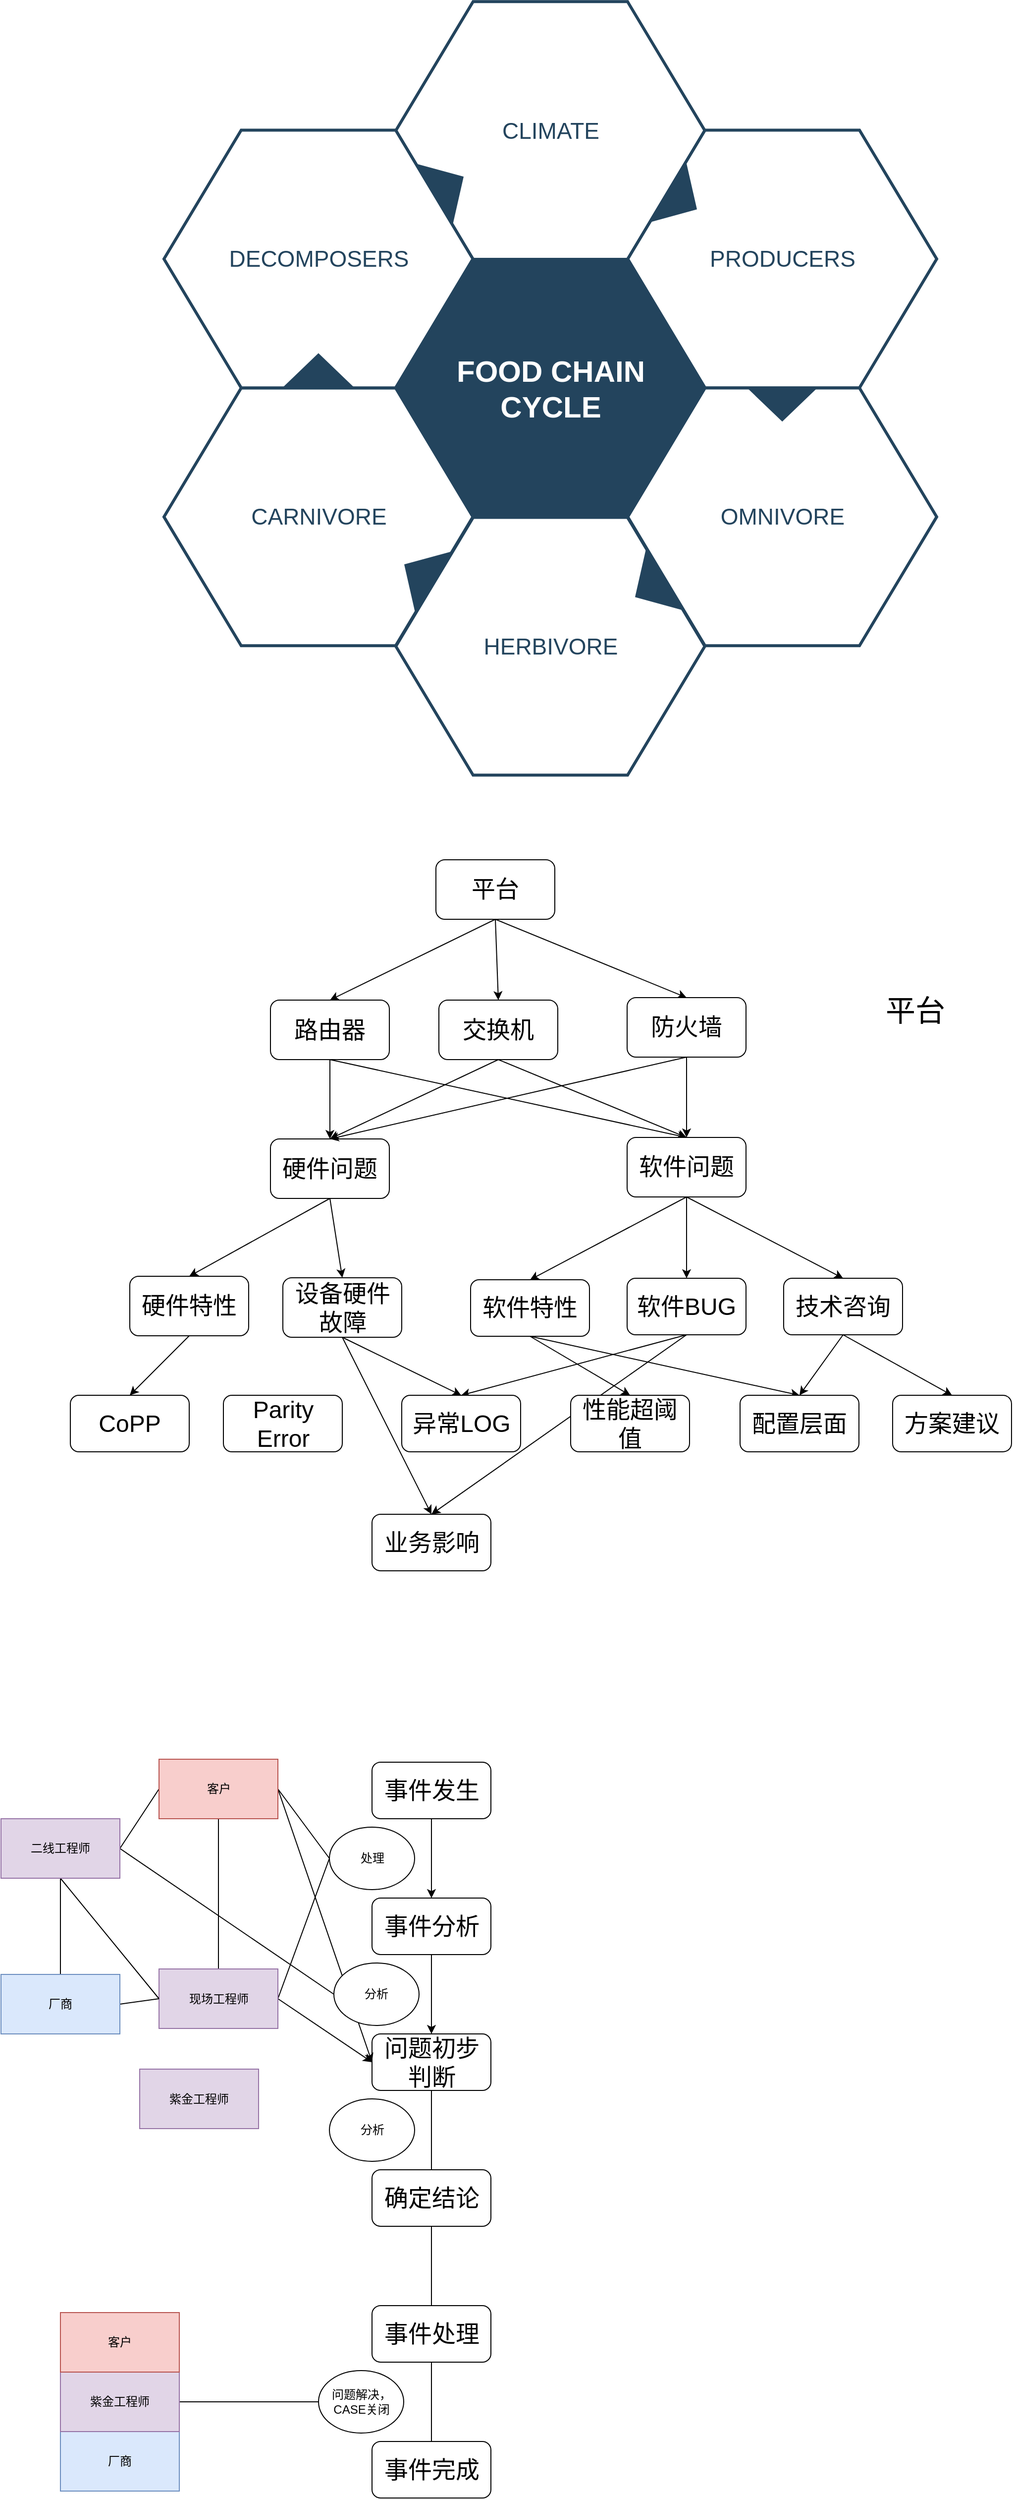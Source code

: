 <mxfile version="11.3.0" type="github" pages="1"><diagram id="07fea595-8f29-1299-0266-81d95cde20df" name="Page-1"><mxGraphModel dx="1117" dy="-1857" grid="1" gridSize="10" guides="1" tooltips="1" connect="1" arrows="1" fold="1" page="1" pageScale="1" pageWidth="1169" pageHeight="827" background="#ffffff" math="0" shadow="0"><root><mxCell id="0"/><mxCell id="1" parent="0"/><mxCell id="644" value="&lt;font style=&quot;font-size: 30px&quot; color=&quot;#ffffff&quot;&gt;&lt;b&gt;&lt;span&gt;FOOD CHAIN&lt;/span&gt;&lt;br&gt;&lt;span&gt;CYCLE&lt;/span&gt;&lt;/b&gt;&lt;/font&gt;&lt;br&gt;" style="shape=hexagon;perimeter=hexagonPerimeter2;whiteSpace=wrap;html=1;shadow=0;labelBackgroundColor=none;strokeColor=#23445D;fillColor=#23445D;gradientColor=none;fontFamily=Helvetica;fontSize=23;fontColor=#23445d;align=center;strokeWidth=3;" parent="1" vertex="1"><mxGeometry x="428.579" y="2764.798" width="311.842" height="259.868" as="geometry"/></mxCell><mxCell id="645" value="" style="triangle;whiteSpace=wrap;html=1;shadow=0;labelBackgroundColor=none;strokeColor=none;fillColor=#FFFFFF;fontFamily=Helvetica;fontSize=17;fontColor=#23445d;align=center;rotation=90;gradientColor=none;flipV=1;flipH=1;opacity=20;" parent="1" vertex="1"><mxGeometry x="309.5" y="2782.667" width="72" height="152" as="geometry"/></mxCell><mxCell id="646" value="&lt;font style=&quot;font-size: 23px&quot;&gt;CLIMATE&lt;/font&gt;" style="shape=hexagon;perimeter=hexagonPerimeter2;whiteSpace=wrap;html=1;shadow=0;labelBackgroundColor=none;strokeColor=#23445D;fillColor=#ffffff;gradientColor=none;fontFamily=Helvetica;fontSize=23;fontColor=#23445D;align=center;strokeWidth=3;" parent="1" vertex="1"><mxGeometry x="428.579" y="2504.667" width="311.842" height="259.868" as="geometry"/></mxCell><mxCell id="647" value="&lt;font style=&quot;font-size: 23px&quot;&gt;PRODUCERS&lt;/font&gt;" style="shape=hexagon;perimeter=hexagonPerimeter2;whiteSpace=wrap;html=1;shadow=0;labelBackgroundColor=none;strokeColor=#23445D;fillColor=#FFFFFF;gradientColor=none;fontFamily=Helvetica;fontSize=23;fontColor=#23445d;align=center;strokeWidth=3;" parent="1" vertex="1"><mxGeometry x="662.658" y="2634.2" width="311.842" height="259.868" as="geometry"/></mxCell><mxCell id="648" value="&lt;font style=&quot;font-size: 23px&quot;&gt;OMNIVORE&lt;/font&gt;" style="shape=hexagon;perimeter=hexagonPerimeter2;whiteSpace=wrap;html=1;shadow=0;labelBackgroundColor=none;strokeColor=#23445D;fillColor=#FFFFFF;gradientColor=none;fontFamily=Helvetica;fontSize=23;fontColor=#23445d;align=center;strokeWidth=3;" parent="1" vertex="1"><mxGeometry x="662.658" y="2894.265" width="311.842" height="259.868" as="geometry"/></mxCell><mxCell id="649" value="&lt;font style=&quot;font-size: 23px&quot;&gt;HERBIVORE&lt;/font&gt;" style="shape=hexagon;perimeter=hexagonPerimeter2;whiteSpace=wrap;html=1;shadow=0;labelBackgroundColor=none;strokeColor=#23445D;fillColor=#FFFFFF;gradientColor=none;fontFamily=Helvetica;fontSize=23;fontColor=#23445d;align=center;strokeWidth=3;" parent="1" vertex="1"><mxGeometry x="428.579" y="3024.798" width="311.842" height="259.868" as="geometry"/></mxCell><mxCell id="650" value="&lt;font style=&quot;font-size: 23px&quot;&gt;CARNIVORE&lt;/font&gt;" style="shape=hexagon;perimeter=hexagonPerimeter2;whiteSpace=wrap;html=1;shadow=0;labelBackgroundColor=none;strokeColor=#23445D;fillColor=#FFFFFF;gradientColor=none;fontFamily=Helvetica;fontSize=23;fontColor=#23445d;align=center;strokeWidth=3;" parent="1" vertex="1"><mxGeometry x="194.5" y="2894.265" width="311.842" height="259.868" as="geometry"/></mxCell><mxCell id="651" value="&lt;font style=&quot;font-size: 23px;&quot;&gt;DECOMPOSERS&lt;/font&gt;" style="shape=hexagon;perimeter=hexagonPerimeter2;whiteSpace=wrap;html=1;shadow=0;labelBackgroundColor=none;strokeColor=#23445D;fillColor=#ffffff;gradientColor=none;fontFamily=Helvetica;fontSize=23;fontColor=#23445D;align=center;strokeWidth=3;" parent="1" vertex="1"><mxGeometry x="194.5" y="2634.2" width="311.842" height="259.868" as="geometry"/></mxCell><mxCell id="652" value="" style="triangle;whiteSpace=wrap;html=1;shadow=0;labelBackgroundColor=none;strokeColor=none;fillColor=#23445D;fontFamily=Helvetica;fontSize=17;fontColor=#23445d;align=center;rotation=31;gradientColor=none;strokeWidth=3;" parent="1" vertex="1"><mxGeometry x="700" y="2668.667" width="35" height="73" as="geometry"/></mxCell><mxCell id="653" value="" style="triangle;whiteSpace=wrap;html=1;shadow=0;labelBackgroundColor=none;strokeColor=none;fillColor=#23445D;fontFamily=Helvetica;fontSize=17;fontColor=#23445d;align=center;rotation=31;gradientColor=none;flipH=1;strokeWidth=3;" parent="1" vertex="1"><mxGeometry x="434.5" y="3044.667" width="35" height="73" as="geometry"/></mxCell><mxCell id="654" value="" style="triangle;whiteSpace=wrap;html=1;shadow=0;labelBackgroundColor=none;strokeColor=none;fillColor=#23445D;fontFamily=Helvetica;fontSize=17;fontColor=#23445d;align=center;rotation=329;gradientColor=none;strokeWidth=3;" parent="1" vertex="1"><mxGeometry x="464.5" y="2653.667" width="35" height="73" as="geometry"/></mxCell><mxCell id="655" value="" style="triangle;whiteSpace=wrap;html=1;shadow=0;labelBackgroundColor=none;strokeColor=none;fillColor=#23445D;fontFamily=Helvetica;fontSize=17;fontColor=#23445d;align=center;rotation=329;gradientColor=none;flipH=1;strokeWidth=3;" parent="1" vertex="1"><mxGeometry x="667.5" y="3059.667" width="35" height="73" as="geometry"/></mxCell><mxCell id="656" value="" style="triangle;whiteSpace=wrap;html=1;shadow=0;labelBackgroundColor=none;strokeColor=none;fillColor=#23445D;fontFamily=Helvetica;fontSize=17;fontColor=#23445d;align=center;rotation=90;gradientColor=none;strokeWidth=3;" parent="1" vertex="1"><mxGeometry x="801.079" y="2874.167" width="35" height="73" as="geometry"/></mxCell><mxCell id="657" value="" style="triangle;whiteSpace=wrap;html=1;shadow=0;labelBackgroundColor=none;strokeColor=none;fillColor=#23445D;fontFamily=Helvetica;fontSize=17;fontColor=#23445d;align=center;rotation=90;gradientColor=none;flipH=1;strokeWidth=3;" parent="1" vertex="1"><mxGeometry x="332.921" y="2840.167" width="35" height="73" as="geometry"/></mxCell><mxCell id="08eI2hIBg5m5v99Y7Up8-661" style="edgeStyle=none;rounded=0;orthogonalLoop=1;jettySize=auto;html=1;exitX=0.5;exitY=1;exitDx=0;exitDy=0;entryX=0.5;entryY=0;entryDx=0;entryDy=0;" edge="1" parent="1" source="08eI2hIBg5m5v99Y7Up8-657" target="08eI2hIBg5m5v99Y7Up8-658"><mxGeometry relative="1" as="geometry"/></mxCell><mxCell id="08eI2hIBg5m5v99Y7Up8-662" style="edgeStyle=none;rounded=0;orthogonalLoop=1;jettySize=auto;html=1;exitX=0.5;exitY=1;exitDx=0;exitDy=0;entryX=0.5;entryY=0;entryDx=0;entryDy=0;" edge="1" parent="1" source="08eI2hIBg5m5v99Y7Up8-657" target="08eI2hIBg5m5v99Y7Up8-659"><mxGeometry relative="1" as="geometry"/></mxCell><mxCell id="08eI2hIBg5m5v99Y7Up8-665" style="edgeStyle=none;rounded=0;orthogonalLoop=1;jettySize=auto;html=1;exitX=0.5;exitY=1;exitDx=0;exitDy=0;entryX=0.5;entryY=0;entryDx=0;entryDy=0;" edge="1" parent="1" source="08eI2hIBg5m5v99Y7Up8-657" target="08eI2hIBg5m5v99Y7Up8-666"><mxGeometry relative="1" as="geometry"><mxPoint x="681" y="3515" as="targetPoint"/></mxGeometry></mxCell><mxCell id="08eI2hIBg5m5v99Y7Up8-657" value="&lt;font style=&quot;font-size: 24px&quot;&gt;平台&lt;/font&gt;" style="rounded=1;whiteSpace=wrap;html=1;" vertex="1" parent="1"><mxGeometry x="469" y="3370" width="120" height="60" as="geometry"/></mxCell><mxCell id="08eI2hIBg5m5v99Y7Up8-683" style="edgeStyle=none;rounded=0;orthogonalLoop=1;jettySize=auto;html=1;exitX=0.5;exitY=1;exitDx=0;exitDy=0;entryX=0.5;entryY=0;entryDx=0;entryDy=0;" edge="1" parent="1" source="08eI2hIBg5m5v99Y7Up8-659" target="08eI2hIBg5m5v99Y7Up8-667"><mxGeometry relative="1" as="geometry"/></mxCell><mxCell id="08eI2hIBg5m5v99Y7Up8-685" style="edgeStyle=none;rounded=0;orthogonalLoop=1;jettySize=auto;html=1;exitX=0.5;exitY=1;exitDx=0;exitDy=0;entryX=0.5;entryY=0;entryDx=0;entryDy=0;" edge="1" parent="1" source="08eI2hIBg5m5v99Y7Up8-659" target="08eI2hIBg5m5v99Y7Up8-670"><mxGeometry relative="1" as="geometry"/></mxCell><mxCell id="08eI2hIBg5m5v99Y7Up8-659" value="&lt;font style=&quot;font-size: 24px&quot;&gt;交换机&lt;/font&gt;" style="rounded=1;whiteSpace=wrap;html=1;" vertex="1" parent="1"><mxGeometry x="472" y="3511.5" width="120" height="60" as="geometry"/></mxCell><mxCell id="08eI2hIBg5m5v99Y7Up8-671" style="edgeStyle=none;rounded=0;orthogonalLoop=1;jettySize=auto;html=1;exitX=0.5;exitY=1;exitDx=0;exitDy=0;entryX=0.5;entryY=0;entryDx=0;entryDy=0;" edge="1" parent="1" source="08eI2hIBg5m5v99Y7Up8-658" target="08eI2hIBg5m5v99Y7Up8-667"><mxGeometry relative="1" as="geometry"/></mxCell><mxCell id="08eI2hIBg5m5v99Y7Up8-672" style="edgeStyle=none;rounded=0;orthogonalLoop=1;jettySize=auto;html=1;exitX=0.5;exitY=1;exitDx=0;exitDy=0;entryX=0.5;entryY=0;entryDx=0;entryDy=0;" edge="1" parent="1" source="08eI2hIBg5m5v99Y7Up8-658" target="08eI2hIBg5m5v99Y7Up8-670"><mxGeometry relative="1" as="geometry"/></mxCell><mxCell id="08eI2hIBg5m5v99Y7Up8-658" value="&lt;font style=&quot;font-size: 24px&quot;&gt;路由器&lt;/font&gt;" style="rounded=1;whiteSpace=wrap;html=1;" vertex="1" parent="1"><mxGeometry x="302" y="3511.5" width="120" height="60" as="geometry"/></mxCell><mxCell id="08eI2hIBg5m5v99Y7Up8-675" style="edgeStyle=none;rounded=0;orthogonalLoop=1;jettySize=auto;html=1;exitX=0.5;exitY=1;exitDx=0;exitDy=0;entryX=0.5;entryY=0;entryDx=0;entryDy=0;" edge="1" parent="1" source="08eI2hIBg5m5v99Y7Up8-667" target="08eI2hIBg5m5v99Y7Up8-673"><mxGeometry relative="1" as="geometry"/></mxCell><mxCell id="08eI2hIBg5m5v99Y7Up8-690" style="edgeStyle=none;rounded=0;orthogonalLoop=1;jettySize=auto;html=1;exitX=0.5;exitY=1;exitDx=0;exitDy=0;entryX=0.5;entryY=0;entryDx=0;entryDy=0;" edge="1" parent="1" source="08eI2hIBg5m5v99Y7Up8-667" target="08eI2hIBg5m5v99Y7Up8-689"><mxGeometry relative="1" as="geometry"/></mxCell><mxCell id="08eI2hIBg5m5v99Y7Up8-667" value="&lt;font style=&quot;font-size: 24px&quot;&gt;硬件问题&lt;/font&gt;" style="rounded=1;whiteSpace=wrap;html=1;" vertex="1" parent="1"><mxGeometry x="302" y="3651.5" width="120" height="60" as="geometry"/></mxCell><mxCell id="08eI2hIBg5m5v99Y7Up8-705" style="edgeStyle=none;rounded=0;orthogonalLoop=1;jettySize=auto;html=1;exitX=0.5;exitY=1;exitDx=0;exitDy=0;entryX=0.5;entryY=0;entryDx=0;entryDy=0;" edge="1" parent="1" source="08eI2hIBg5m5v99Y7Up8-673" target="08eI2hIBg5m5v99Y7Up8-704"><mxGeometry relative="1" as="geometry"/></mxCell><mxCell id="08eI2hIBg5m5v99Y7Up8-673" value="&lt;font style=&quot;font-size: 24px&quot;&gt;硬件特性&lt;/font&gt;" style="rounded=1;whiteSpace=wrap;html=1;" vertex="1" parent="1"><mxGeometry x="160" y="3790" width="120" height="60" as="geometry"/></mxCell><mxCell id="08eI2hIBg5m5v99Y7Up8-684" style="edgeStyle=none;rounded=0;orthogonalLoop=1;jettySize=auto;html=1;exitX=0.5;exitY=1;exitDx=0;exitDy=0;entryX=0.5;entryY=0;entryDx=0;entryDy=0;" edge="1" parent="1" source="08eI2hIBg5m5v99Y7Up8-666" target="08eI2hIBg5m5v99Y7Up8-670"><mxGeometry relative="1" as="geometry"/></mxCell><mxCell id="08eI2hIBg5m5v99Y7Up8-686" style="edgeStyle=none;rounded=0;orthogonalLoop=1;jettySize=auto;html=1;exitX=0.5;exitY=1;exitDx=0;exitDy=0;entryX=0.5;entryY=0;entryDx=0;entryDy=0;" edge="1" parent="1" source="08eI2hIBg5m5v99Y7Up8-666" target="08eI2hIBg5m5v99Y7Up8-667"><mxGeometry relative="1" as="geometry"/></mxCell><mxCell id="08eI2hIBg5m5v99Y7Up8-666" value="&lt;font style=&quot;font-size: 24px&quot;&gt;防火墙&lt;/font&gt;" style="rounded=1;whiteSpace=wrap;html=1;" vertex="1" parent="1"><mxGeometry x="662" y="3509" width="120" height="60" as="geometry"/></mxCell><mxCell id="08eI2hIBg5m5v99Y7Up8-677" style="edgeStyle=none;rounded=0;orthogonalLoop=1;jettySize=auto;html=1;exitX=0.5;exitY=1;exitDx=0;exitDy=0;entryX=0.5;entryY=0;entryDx=0;entryDy=0;" edge="1" parent="1" source="08eI2hIBg5m5v99Y7Up8-670" target="08eI2hIBg5m5v99Y7Up8-676"><mxGeometry relative="1" as="geometry"/></mxCell><mxCell id="08eI2hIBg5m5v99Y7Up8-679" style="edgeStyle=none;rounded=0;orthogonalLoop=1;jettySize=auto;html=1;exitX=0.5;exitY=1;exitDx=0;exitDy=0;entryX=0.5;entryY=0;entryDx=0;entryDy=0;" edge="1" parent="1" source="08eI2hIBg5m5v99Y7Up8-670" target="08eI2hIBg5m5v99Y7Up8-678"><mxGeometry relative="1" as="geometry"/></mxCell><mxCell id="08eI2hIBg5m5v99Y7Up8-688" style="edgeStyle=none;rounded=0;orthogonalLoop=1;jettySize=auto;html=1;exitX=0.5;exitY=1;exitDx=0;exitDy=0;entryX=0.5;entryY=0;entryDx=0;entryDy=0;" edge="1" parent="1" source="08eI2hIBg5m5v99Y7Up8-670" target="08eI2hIBg5m5v99Y7Up8-687"><mxGeometry relative="1" as="geometry"/></mxCell><mxCell id="08eI2hIBg5m5v99Y7Up8-670" value="&lt;font style=&quot;font-size: 24px&quot;&gt;软件问题&lt;/font&gt;" style="rounded=1;whiteSpace=wrap;html=1;" vertex="1" parent="1"><mxGeometry x="662" y="3650" width="120" height="60" as="geometry"/></mxCell><mxCell id="08eI2hIBg5m5v99Y7Up8-698" style="edgeStyle=none;rounded=0;orthogonalLoop=1;jettySize=auto;html=1;exitX=0.5;exitY=1;exitDx=0;exitDy=0;entryX=0.5;entryY=0;entryDx=0;entryDy=0;" edge="1" parent="1" source="08eI2hIBg5m5v99Y7Up8-676" target="08eI2hIBg5m5v99Y7Up8-681"><mxGeometry relative="1" as="geometry"/></mxCell><mxCell id="08eI2hIBg5m5v99Y7Up8-706" style="edgeStyle=none;rounded=0;orthogonalLoop=1;jettySize=auto;html=1;exitX=0.5;exitY=1;exitDx=0;exitDy=0;entryX=0.5;entryY=0;entryDx=0;entryDy=0;" edge="1" parent="1" source="08eI2hIBg5m5v99Y7Up8-676" target="08eI2hIBg5m5v99Y7Up8-703"><mxGeometry relative="1" as="geometry"/></mxCell><mxCell id="08eI2hIBg5m5v99Y7Up8-676" value="&lt;font style=&quot;font-size: 24px&quot;&gt;软件特性&lt;/font&gt;" style="rounded=1;whiteSpace=wrap;html=1;" vertex="1" parent="1"><mxGeometry x="504" y="3793.5" width="120" height="57" as="geometry"/></mxCell><mxCell id="08eI2hIBg5m5v99Y7Up8-682" style="edgeStyle=none;rounded=0;orthogonalLoop=1;jettySize=auto;html=1;exitX=0.5;exitY=1;exitDx=0;exitDy=0;entryX=0.5;entryY=0;entryDx=0;entryDy=0;" edge="1" parent="1" source="08eI2hIBg5m5v99Y7Up8-678" target="08eI2hIBg5m5v99Y7Up8-681"><mxGeometry relative="1" as="geometry"/></mxCell><mxCell id="08eI2hIBg5m5v99Y7Up8-694" style="edgeStyle=none;rounded=0;orthogonalLoop=1;jettySize=auto;html=1;exitX=0.5;exitY=1;exitDx=0;exitDy=0;entryX=0.5;entryY=0;entryDx=0;entryDy=0;" edge="1" parent="1" source="08eI2hIBg5m5v99Y7Up8-678" target="08eI2hIBg5m5v99Y7Up8-693"><mxGeometry relative="1" as="geometry"/></mxCell><mxCell id="08eI2hIBg5m5v99Y7Up8-678" value="&lt;font style=&quot;font-size: 24px&quot;&gt;技术咨询&lt;/font&gt;" style="rounded=1;whiteSpace=wrap;html=1;" vertex="1" parent="1"><mxGeometry x="820" y="3792" width="120" height="57" as="geometry"/></mxCell><mxCell id="08eI2hIBg5m5v99Y7Up8-681" value="&lt;font style=&quot;font-size: 24px&quot;&gt;配置层面&lt;/font&gt;" style="rounded=1;whiteSpace=wrap;html=1;" vertex="1" parent="1"><mxGeometry x="776" y="3910" width="120" height="57" as="geometry"/></mxCell><mxCell id="08eI2hIBg5m5v99Y7Up8-697" style="edgeStyle=none;rounded=0;orthogonalLoop=1;jettySize=auto;html=1;exitX=0.5;exitY=1;exitDx=0;exitDy=0;entryX=0.5;entryY=0;entryDx=0;entryDy=0;" edge="1" parent="1" source="08eI2hIBg5m5v99Y7Up8-687" target="08eI2hIBg5m5v99Y7Up8-695"><mxGeometry relative="1" as="geometry"/></mxCell><mxCell id="08eI2hIBg5m5v99Y7Up8-700" style="edgeStyle=none;rounded=0;orthogonalLoop=1;jettySize=auto;html=1;exitX=0.5;exitY=1;exitDx=0;exitDy=0;entryX=0.5;entryY=0;entryDx=0;entryDy=0;" edge="1" parent="1" source="08eI2hIBg5m5v99Y7Up8-687" target="08eI2hIBg5m5v99Y7Up8-699"><mxGeometry relative="1" as="geometry"/></mxCell><mxCell id="08eI2hIBg5m5v99Y7Up8-687" value="&lt;font style=&quot;font-size: 24px&quot;&gt;软件BUG&lt;/font&gt;" style="rounded=1;whiteSpace=wrap;html=1;" vertex="1" parent="1"><mxGeometry x="662" y="3792" width="120" height="57" as="geometry"/></mxCell><mxCell id="08eI2hIBg5m5v99Y7Up8-696" style="edgeStyle=none;rounded=0;orthogonalLoop=1;jettySize=auto;html=1;exitX=0.5;exitY=1;exitDx=0;exitDy=0;entryX=0.5;entryY=0;entryDx=0;entryDy=0;" edge="1" parent="1" source="08eI2hIBg5m5v99Y7Up8-689" target="08eI2hIBg5m5v99Y7Up8-695"><mxGeometry relative="1" as="geometry"/></mxCell><mxCell id="08eI2hIBg5m5v99Y7Up8-701" style="edgeStyle=none;rounded=0;orthogonalLoop=1;jettySize=auto;html=1;exitX=0.5;exitY=1;exitDx=0;exitDy=0;entryX=0.5;entryY=0;entryDx=0;entryDy=0;" edge="1" parent="1" source="08eI2hIBg5m5v99Y7Up8-689" target="08eI2hIBg5m5v99Y7Up8-699"><mxGeometry relative="1" as="geometry"/></mxCell><mxCell id="08eI2hIBg5m5v99Y7Up8-689" value="&lt;font style=&quot;font-size: 24px&quot;&gt;设备硬件故障&lt;/font&gt;" style="rounded=1;whiteSpace=wrap;html=1;" vertex="1" parent="1"><mxGeometry x="314.5" y="3791.5" width="120" height="60" as="geometry"/></mxCell><mxCell id="08eI2hIBg5m5v99Y7Up8-692" value="&lt;font style=&quot;font-size: 30px&quot;&gt;平台&lt;/font&gt;" style="text;html=1;strokeColor=none;fillColor=none;align=center;verticalAlign=middle;whiteSpace=wrap;rounded=0;" vertex="1" parent="1"><mxGeometry x="876" y="3512" width="154" height="20" as="geometry"/></mxCell><mxCell id="08eI2hIBg5m5v99Y7Up8-693" value="&lt;font style=&quot;font-size: 24px&quot;&gt;方案建议&lt;/font&gt;" style="rounded=1;whiteSpace=wrap;html=1;" vertex="1" parent="1"><mxGeometry x="930" y="3910" width="120" height="57" as="geometry"/></mxCell><mxCell id="08eI2hIBg5m5v99Y7Up8-695" value="&lt;font style=&quot;font-size: 24px&quot;&gt;业务影响&lt;/font&gt;" style="rounded=1;whiteSpace=wrap;html=1;" vertex="1" parent="1"><mxGeometry x="404.5" y="4030" width="120" height="57" as="geometry"/></mxCell><mxCell id="08eI2hIBg5m5v99Y7Up8-699" value="&lt;span style=&quot;font-size: 24px&quot;&gt;异常LOG&lt;/span&gt;" style="rounded=1;whiteSpace=wrap;html=1;" vertex="1" parent="1"><mxGeometry x="434.5" y="3910" width="120" height="57" as="geometry"/></mxCell><mxCell id="08eI2hIBg5m5v99Y7Up8-702" value="&lt;font style=&quot;font-size: 24px&quot;&gt;Parity Error&lt;/font&gt;" style="rounded=1;whiteSpace=wrap;html=1;" vertex="1" parent="1"><mxGeometry x="254.5" y="3910" width="120" height="57" as="geometry"/></mxCell><mxCell id="08eI2hIBg5m5v99Y7Up8-703" value="&lt;span style=&quot;font-size: 24px&quot;&gt;性能超阈值&lt;/span&gt;" style="rounded=1;whiteSpace=wrap;html=1;" vertex="1" parent="1"><mxGeometry x="605" y="3910" width="120" height="57" as="geometry"/></mxCell><mxCell id="08eI2hIBg5m5v99Y7Up8-704" value="&lt;font style=&quot;font-size: 24px&quot;&gt;CoPP&lt;/font&gt;" style="rounded=1;whiteSpace=wrap;html=1;" vertex="1" parent="1"><mxGeometry x="100" y="3910" width="120" height="57" as="geometry"/></mxCell><mxCell id="08eI2hIBg5m5v99Y7Up8-709" value="" style="edgeStyle=none;rounded=0;orthogonalLoop=1;jettySize=auto;html=1;" edge="1" parent="1" source="08eI2hIBg5m5v99Y7Up8-707" target="08eI2hIBg5m5v99Y7Up8-708"><mxGeometry relative="1" as="geometry"/></mxCell><mxCell id="08eI2hIBg5m5v99Y7Up8-707" value="&lt;font style=&quot;font-size: 24px&quot;&gt;事件发生&lt;/font&gt;" style="rounded=1;whiteSpace=wrap;html=1;" vertex="1" parent="1"><mxGeometry x="404.5" y="4280" width="120" height="57" as="geometry"/></mxCell><mxCell id="08eI2hIBg5m5v99Y7Up8-712" value="" style="edgeStyle=none;rounded=0;orthogonalLoop=1;jettySize=auto;html=1;" edge="1" parent="1" source="08eI2hIBg5m5v99Y7Up8-708" target="08eI2hIBg5m5v99Y7Up8-711"><mxGeometry relative="1" as="geometry"/></mxCell><mxCell id="08eI2hIBg5m5v99Y7Up8-708" value="&lt;font style=&quot;font-size: 24px&quot;&gt;事件分析&lt;/font&gt;" style="rounded=1;whiteSpace=wrap;html=1;" vertex="1" parent="1"><mxGeometry x="404.5" y="4417" width="120" height="57" as="geometry"/></mxCell><mxCell id="08eI2hIBg5m5v99Y7Up8-733" value="" style="edgeStyle=none;rounded=0;orthogonalLoop=1;jettySize=auto;html=1;endArrow=none;endFill=0;" edge="1" parent="1" source="08eI2hIBg5m5v99Y7Up8-711" target="08eI2hIBg5m5v99Y7Up8-732"><mxGeometry relative="1" as="geometry"/></mxCell><mxCell id="08eI2hIBg5m5v99Y7Up8-711" value="&lt;span style=&quot;font-size: 24px&quot;&gt;问题初步判断&lt;/span&gt;" style="rounded=1;whiteSpace=wrap;html=1;" vertex="1" parent="1"><mxGeometry x="404.5" y="4554" width="120" height="57" as="geometry"/></mxCell><mxCell id="08eI2hIBg5m5v99Y7Up8-735" value="" style="edgeStyle=none;rounded=0;orthogonalLoop=1;jettySize=auto;html=1;endArrow=none;endFill=0;" edge="1" parent="1" source="08eI2hIBg5m5v99Y7Up8-732" target="08eI2hIBg5m5v99Y7Up8-734"><mxGeometry relative="1" as="geometry"/></mxCell><mxCell id="08eI2hIBg5m5v99Y7Up8-732" value="&lt;span style=&quot;font-size: 24px&quot;&gt;确定结论&lt;/span&gt;" style="rounded=1;whiteSpace=wrap;html=1;" vertex="1" parent="1"><mxGeometry x="404.5" y="4691" width="120" height="57" as="geometry"/></mxCell><mxCell id="08eI2hIBg5m5v99Y7Up8-737" value="" style="edgeStyle=none;rounded=0;orthogonalLoop=1;jettySize=auto;html=1;endArrow=none;endFill=0;" edge="1" parent="1" source="08eI2hIBg5m5v99Y7Up8-734" target="08eI2hIBg5m5v99Y7Up8-736"><mxGeometry relative="1" as="geometry"/></mxCell><mxCell id="08eI2hIBg5m5v99Y7Up8-734" value="&lt;span style=&quot;font-size: 24px&quot;&gt;事件处理&lt;/span&gt;" style="rounded=1;whiteSpace=wrap;html=1;" vertex="1" parent="1"><mxGeometry x="404.5" y="4828" width="120" height="57" as="geometry"/></mxCell><mxCell id="08eI2hIBg5m5v99Y7Up8-736" value="&lt;span style=&quot;font-size: 24px&quot;&gt;事件完成&lt;/span&gt;" style="rounded=1;whiteSpace=wrap;html=1;" vertex="1" parent="1"><mxGeometry x="404.5" y="4965" width="120" height="57" as="geometry"/></mxCell><mxCell id="08eI2hIBg5m5v99Y7Up8-710" value="处理" style="ellipse;whiteSpace=wrap;html=1;" vertex="1" parent="1"><mxGeometry x="361.5" y="4345.5" width="86" height="63" as="geometry"/></mxCell><mxCell id="08eI2hIBg5m5v99Y7Up8-718" style="edgeStyle=none;rounded=0;orthogonalLoop=1;jettySize=auto;html=1;exitX=1;exitY=0.5;exitDx=0;exitDy=0;entryX=0;entryY=0.5;entryDx=0;entryDy=0;" edge="1" parent="1" source="08eI2hIBg5m5v99Y7Up8-713" target="08eI2hIBg5m5v99Y7Up8-711"><mxGeometry relative="1" as="geometry"/></mxCell><mxCell id="08eI2hIBg5m5v99Y7Up8-723" style="edgeStyle=none;rounded=0;orthogonalLoop=1;jettySize=auto;html=1;exitX=0.5;exitY=1;exitDx=0;exitDy=0;entryX=0.5;entryY=0;entryDx=0;entryDy=0;endArrow=none;endFill=0;" edge="1" parent="1" source="08eI2hIBg5m5v99Y7Up8-713" target="08eI2hIBg5m5v99Y7Up8-714"><mxGeometry relative="1" as="geometry"/></mxCell><mxCell id="08eI2hIBg5m5v99Y7Up8-726" style="edgeStyle=none;rounded=0;orthogonalLoop=1;jettySize=auto;html=1;exitX=0;exitY=0.5;exitDx=0;exitDy=0;entryX=1;entryY=0.5;entryDx=0;entryDy=0;endArrow=none;endFill=0;" edge="1" parent="1" source="08eI2hIBg5m5v99Y7Up8-713" target="08eI2hIBg5m5v99Y7Up8-715"><mxGeometry relative="1" as="geometry"/></mxCell><mxCell id="08eI2hIBg5m5v99Y7Up8-729" style="edgeStyle=none;rounded=0;orthogonalLoop=1;jettySize=auto;html=1;exitX=1;exitY=0.5;exitDx=0;exitDy=0;entryX=0;entryY=0.5;entryDx=0;entryDy=0;endArrow=none;endFill=0;" edge="1" parent="1" source="08eI2hIBg5m5v99Y7Up8-713" target="08eI2hIBg5m5v99Y7Up8-710"><mxGeometry relative="1" as="geometry"/></mxCell><mxCell id="08eI2hIBg5m5v99Y7Up8-713" value="客户" style="rounded=0;whiteSpace=wrap;html=1;fillColor=#f8cecc;strokeColor=#b85450;" vertex="1" parent="1"><mxGeometry x="189.5" y="4277" width="120" height="60" as="geometry"/></mxCell><mxCell id="08eI2hIBg5m5v99Y7Up8-717" style="edgeStyle=none;rounded=0;orthogonalLoop=1;jettySize=auto;html=1;exitX=1;exitY=0.5;exitDx=0;exitDy=0;entryX=0;entryY=0.5;entryDx=0;entryDy=0;" edge="1" parent="1" source="08eI2hIBg5m5v99Y7Up8-714" target="08eI2hIBg5m5v99Y7Up8-711"><mxGeometry relative="1" as="geometry"/></mxCell><mxCell id="08eI2hIBg5m5v99Y7Up8-730" style="edgeStyle=none;rounded=0;orthogonalLoop=1;jettySize=auto;html=1;exitX=1;exitY=0.5;exitDx=0;exitDy=0;endArrow=none;endFill=0;entryX=0;entryY=0.5;entryDx=0;entryDy=0;" edge="1" parent="1" source="08eI2hIBg5m5v99Y7Up8-714" target="08eI2hIBg5m5v99Y7Up8-710"><mxGeometry relative="1" as="geometry"><mxPoint x="550" y="4380" as="targetPoint"/></mxGeometry></mxCell><mxCell id="08eI2hIBg5m5v99Y7Up8-714" value="现场工程师" style="rounded=0;whiteSpace=wrap;html=1;fillColor=#e1d5e7;strokeColor=#9673a6;" vertex="1" parent="1"><mxGeometry x="189.5" y="4488.5" width="120" height="60" as="geometry"/></mxCell><mxCell id="08eI2hIBg5m5v99Y7Up8-724" style="edgeStyle=none;rounded=0;orthogonalLoop=1;jettySize=auto;html=1;exitX=0.5;exitY=1;exitDx=0;exitDy=0;entryX=0.5;entryY=0;entryDx=0;entryDy=0;endArrow=none;endFill=0;" edge="1" parent="1" source="08eI2hIBg5m5v99Y7Up8-715" target="08eI2hIBg5m5v99Y7Up8-716"><mxGeometry relative="1" as="geometry"/></mxCell><mxCell id="08eI2hIBg5m5v99Y7Up8-728" style="edgeStyle=none;rounded=0;orthogonalLoop=1;jettySize=auto;html=1;exitX=0.5;exitY=1;exitDx=0;exitDy=0;entryX=0;entryY=0.5;entryDx=0;entryDy=0;endArrow=none;endFill=0;" edge="1" parent="1" source="08eI2hIBg5m5v99Y7Up8-715" target="08eI2hIBg5m5v99Y7Up8-714"><mxGeometry relative="1" as="geometry"/></mxCell><mxCell id="08eI2hIBg5m5v99Y7Up8-731" style="edgeStyle=none;rounded=0;orthogonalLoop=1;jettySize=auto;html=1;exitX=1;exitY=0.5;exitDx=0;exitDy=0;entryX=0;entryY=0.5;entryDx=0;entryDy=0;endArrow=none;endFill=0;" edge="1" parent="1" source="08eI2hIBg5m5v99Y7Up8-715" target="08eI2hIBg5m5v99Y7Up8-725"><mxGeometry relative="1" as="geometry"/></mxCell><mxCell id="08eI2hIBg5m5v99Y7Up8-715" value="二线工程师" style="rounded=0;whiteSpace=wrap;html=1;fillColor=#e1d5e7;strokeColor=#9673a6;" vertex="1" parent="1"><mxGeometry x="30" y="4337" width="120" height="60" as="geometry"/></mxCell><mxCell id="08eI2hIBg5m5v99Y7Up8-727" style="edgeStyle=none;rounded=0;orthogonalLoop=1;jettySize=auto;html=1;exitX=1;exitY=0.5;exitDx=0;exitDy=0;entryX=0;entryY=0.5;entryDx=0;entryDy=0;endArrow=none;endFill=0;" edge="1" parent="1" source="08eI2hIBg5m5v99Y7Up8-716" target="08eI2hIBg5m5v99Y7Up8-714"><mxGeometry relative="1" as="geometry"/></mxCell><mxCell id="08eI2hIBg5m5v99Y7Up8-716" value="厂商" style="rounded=0;whiteSpace=wrap;html=1;fillColor=#dae8fc;strokeColor=#6c8ebf;" vertex="1" parent="1"><mxGeometry x="30" y="4494" width="120" height="60" as="geometry"/></mxCell><mxCell id="08eI2hIBg5m5v99Y7Up8-725" value="分析" style="ellipse;whiteSpace=wrap;html=1;" vertex="1" parent="1"><mxGeometry x="366" y="4482.5" width="86" height="63" as="geometry"/></mxCell><mxCell id="08eI2hIBg5m5v99Y7Up8-738" value="分析" style="ellipse;whiteSpace=wrap;html=1;" vertex="1" parent="1"><mxGeometry x="361.5" y="4619.5" width="86" height="63" as="geometry"/></mxCell><mxCell id="08eI2hIBg5m5v99Y7Up8-739" value="问题解决，CASE关闭" style="ellipse;whiteSpace=wrap;html=1;" vertex="1" parent="1"><mxGeometry x="350.5" y="4893.5" width="86" height="63" as="geometry"/></mxCell><mxCell id="08eI2hIBg5m5v99Y7Up8-740" value="紫金工程师" style="rounded=0;whiteSpace=wrap;html=1;fillColor=#e1d5e7;strokeColor=#9673a6;" vertex="1" parent="1"><mxGeometry x="170" y="4589.5" width="120" height="60" as="geometry"/></mxCell><mxCell id="08eI2hIBg5m5v99Y7Up8-741" value="厂商" style="rounded=0;whiteSpace=wrap;html=1;fillColor=#dae8fc;strokeColor=#6c8ebf;" vertex="1" parent="1"><mxGeometry x="90" y="4955" width="120" height="60" as="geometry"/></mxCell><mxCell id="08eI2hIBg5m5v99Y7Up8-744" style="edgeStyle=none;rounded=0;orthogonalLoop=1;jettySize=auto;html=1;exitX=1;exitY=0.5;exitDx=0;exitDy=0;entryX=0;entryY=0.5;entryDx=0;entryDy=0;endArrow=none;endFill=0;" edge="1" parent="1" source="08eI2hIBg5m5v99Y7Up8-742" target="08eI2hIBg5m5v99Y7Up8-739"><mxGeometry relative="1" as="geometry"/></mxCell><mxCell id="08eI2hIBg5m5v99Y7Up8-742" value="紫金工程师" style="rounded=0;whiteSpace=wrap;html=1;fillColor=#e1d5e7;strokeColor=#9673a6;" vertex="1" parent="1"><mxGeometry x="90" y="4895" width="120" height="60" as="geometry"/></mxCell><mxCell id="08eI2hIBg5m5v99Y7Up8-743" value="客户" style="rounded=0;whiteSpace=wrap;html=1;fillColor=#f8cecc;strokeColor=#b85450;" vertex="1" parent="1"><mxGeometry x="90" y="4835" width="120" height="60" as="geometry"/></mxCell></root></mxGraphModel></diagram></mxfile>